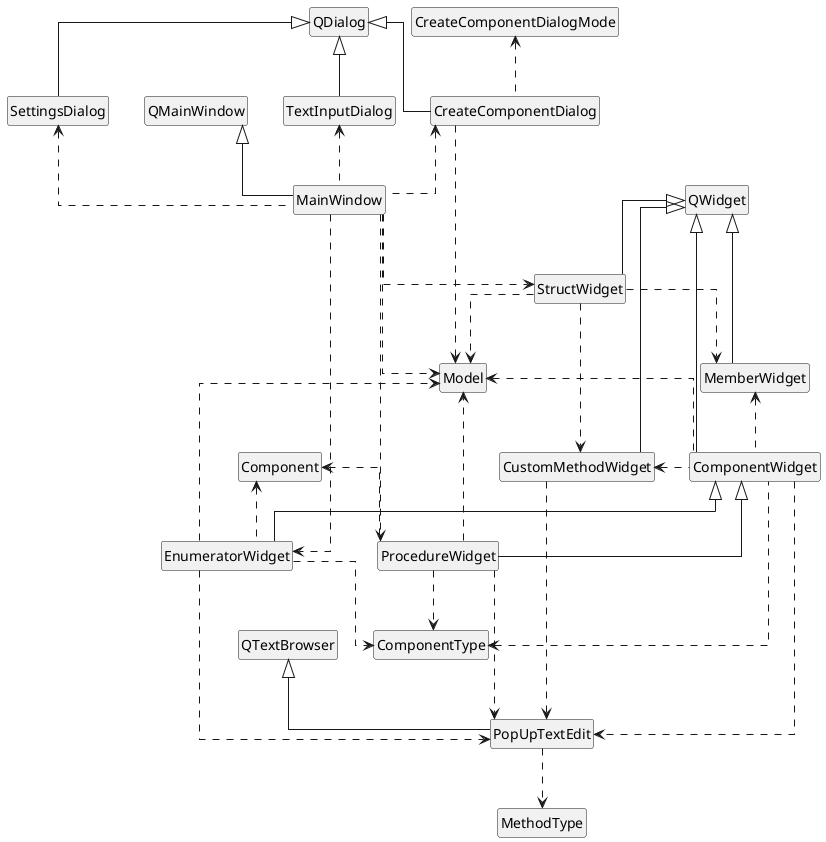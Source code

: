 @startuml View-relations

skinparam Monochrome true
skinparam ClassAttributeIconSize 0
'skinparam groupInheritance 2
skinparam linetype ortho
hide circle
hide enum methods
hide enum members
hide class methods
hide class members

class Model
class Component
enum ComponentType
enum MethodType
class MainWindow extends QMainWindow
class ComponentWidget extends QWidget
class EnumeratorWidget extends ComponentWidget
class ProcedureWidget extends ComponentWidget
class StructWidget extends QWidget
enum CreateComponentDialogMode
class CreateComponentDialog extends QDialog
class CustomMethodWidget extends QWidget
class MemberWidget extends QWidget
class PopUpTextEdit extends QTextBrowser
class SettingsDialog extends QDialog
class TextInputDialog extends QDialog

MainWindow .down.> Model
MainWindow .up.> CreateComponentDialog
MainWindow .up.> SettingsDialog
MainWindow .up.> TextInputDialog
MainWindow .down.> EnumeratorWidget
MainWindow .down.> ProcedureWidget
MainWindow .down.> StructWidget

ComponentWidget .up.> MemberWidget
ComponentWidget .left.> CustomMethodWidget
ComponentWidget .up.> Model
ComponentWidget .up.> ComponentType
ComponentWidget .down.> PopUpTextEdit

EnumeratorWidget ..> PopUpTextEdit
EnumeratorWidget ..> Model
EnumeratorWidget ..> ComponentType
EnumeratorWidget .up.> Component

ProcedureWidget ...> PopUpTextEdit
ProcedureWidget ..> Model
ProcedureWidget ..> ComponentType
ProcedureWidget .up.> Component

StructWidget ..> MemberWidget
StructWidget ..> CustomMethodWidget
StructWidget ..> Model

CustomMethodWidget ..> PopUpTextEdit

PopUpTextEdit ..> MethodType

CreateComponentDialog .up.> CreateComponentDialogMode
CreateComponentDialog ..> Model

@enduml